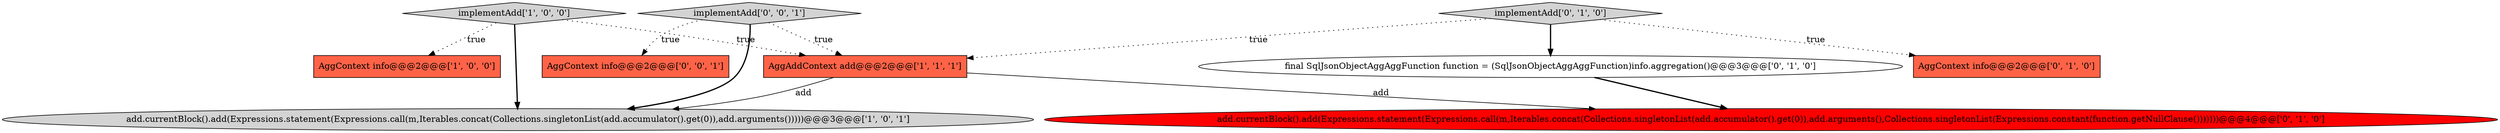 digraph {
3 [style = filled, label = "AggAddContext add@@@2@@@['1', '1', '1']", fillcolor = tomato, shape = box image = "AAA0AAABBB1BBB"];
1 [style = filled, label = "implementAdd['1', '0', '0']", fillcolor = lightgray, shape = diamond image = "AAA0AAABBB1BBB"];
4 [style = filled, label = "AggContext info@@@2@@@['0', '1', '0']", fillcolor = tomato, shape = box image = "AAA0AAABBB2BBB"];
6 [style = filled, label = "implementAdd['0', '1', '0']", fillcolor = lightgray, shape = diamond image = "AAA0AAABBB2BBB"];
2 [style = filled, label = "add.currentBlock().add(Expressions.statement(Expressions.call(m,Iterables.concat(Collections.singletonList(add.accumulator().get(0)),add.arguments()))))@@@3@@@['1', '0', '1']", fillcolor = lightgray, shape = ellipse image = "AAA0AAABBB1BBB"];
7 [style = filled, label = "final SqlJsonObjectAggAggFunction function = (SqlJsonObjectAggAggFunction)info.aggregation()@@@3@@@['0', '1', '0']", fillcolor = white, shape = ellipse image = "AAA0AAABBB2BBB"];
8 [style = filled, label = "AggContext info@@@2@@@['0', '0', '1']", fillcolor = tomato, shape = box image = "AAA0AAABBB3BBB"];
9 [style = filled, label = "implementAdd['0', '0', '1']", fillcolor = lightgray, shape = diamond image = "AAA0AAABBB3BBB"];
0 [style = filled, label = "AggContext info@@@2@@@['1', '0', '0']", fillcolor = tomato, shape = box image = "AAA0AAABBB1BBB"];
5 [style = filled, label = "add.currentBlock().add(Expressions.statement(Expressions.call(m,Iterables.concat(Collections.singletonList(add.accumulator().get(0)),add.arguments(),Collections.singletonList(Expressions.constant(function.getNullClause()))))))@@@4@@@['0', '1', '0']", fillcolor = red, shape = ellipse image = "AAA1AAABBB2BBB"];
1->2 [style = bold, label=""];
3->5 [style = solid, label="add"];
1->0 [style = dotted, label="true"];
7->5 [style = bold, label=""];
9->8 [style = dotted, label="true"];
6->4 [style = dotted, label="true"];
6->3 [style = dotted, label="true"];
6->7 [style = bold, label=""];
9->2 [style = bold, label=""];
9->3 [style = dotted, label="true"];
3->2 [style = solid, label="add"];
1->3 [style = dotted, label="true"];
}

